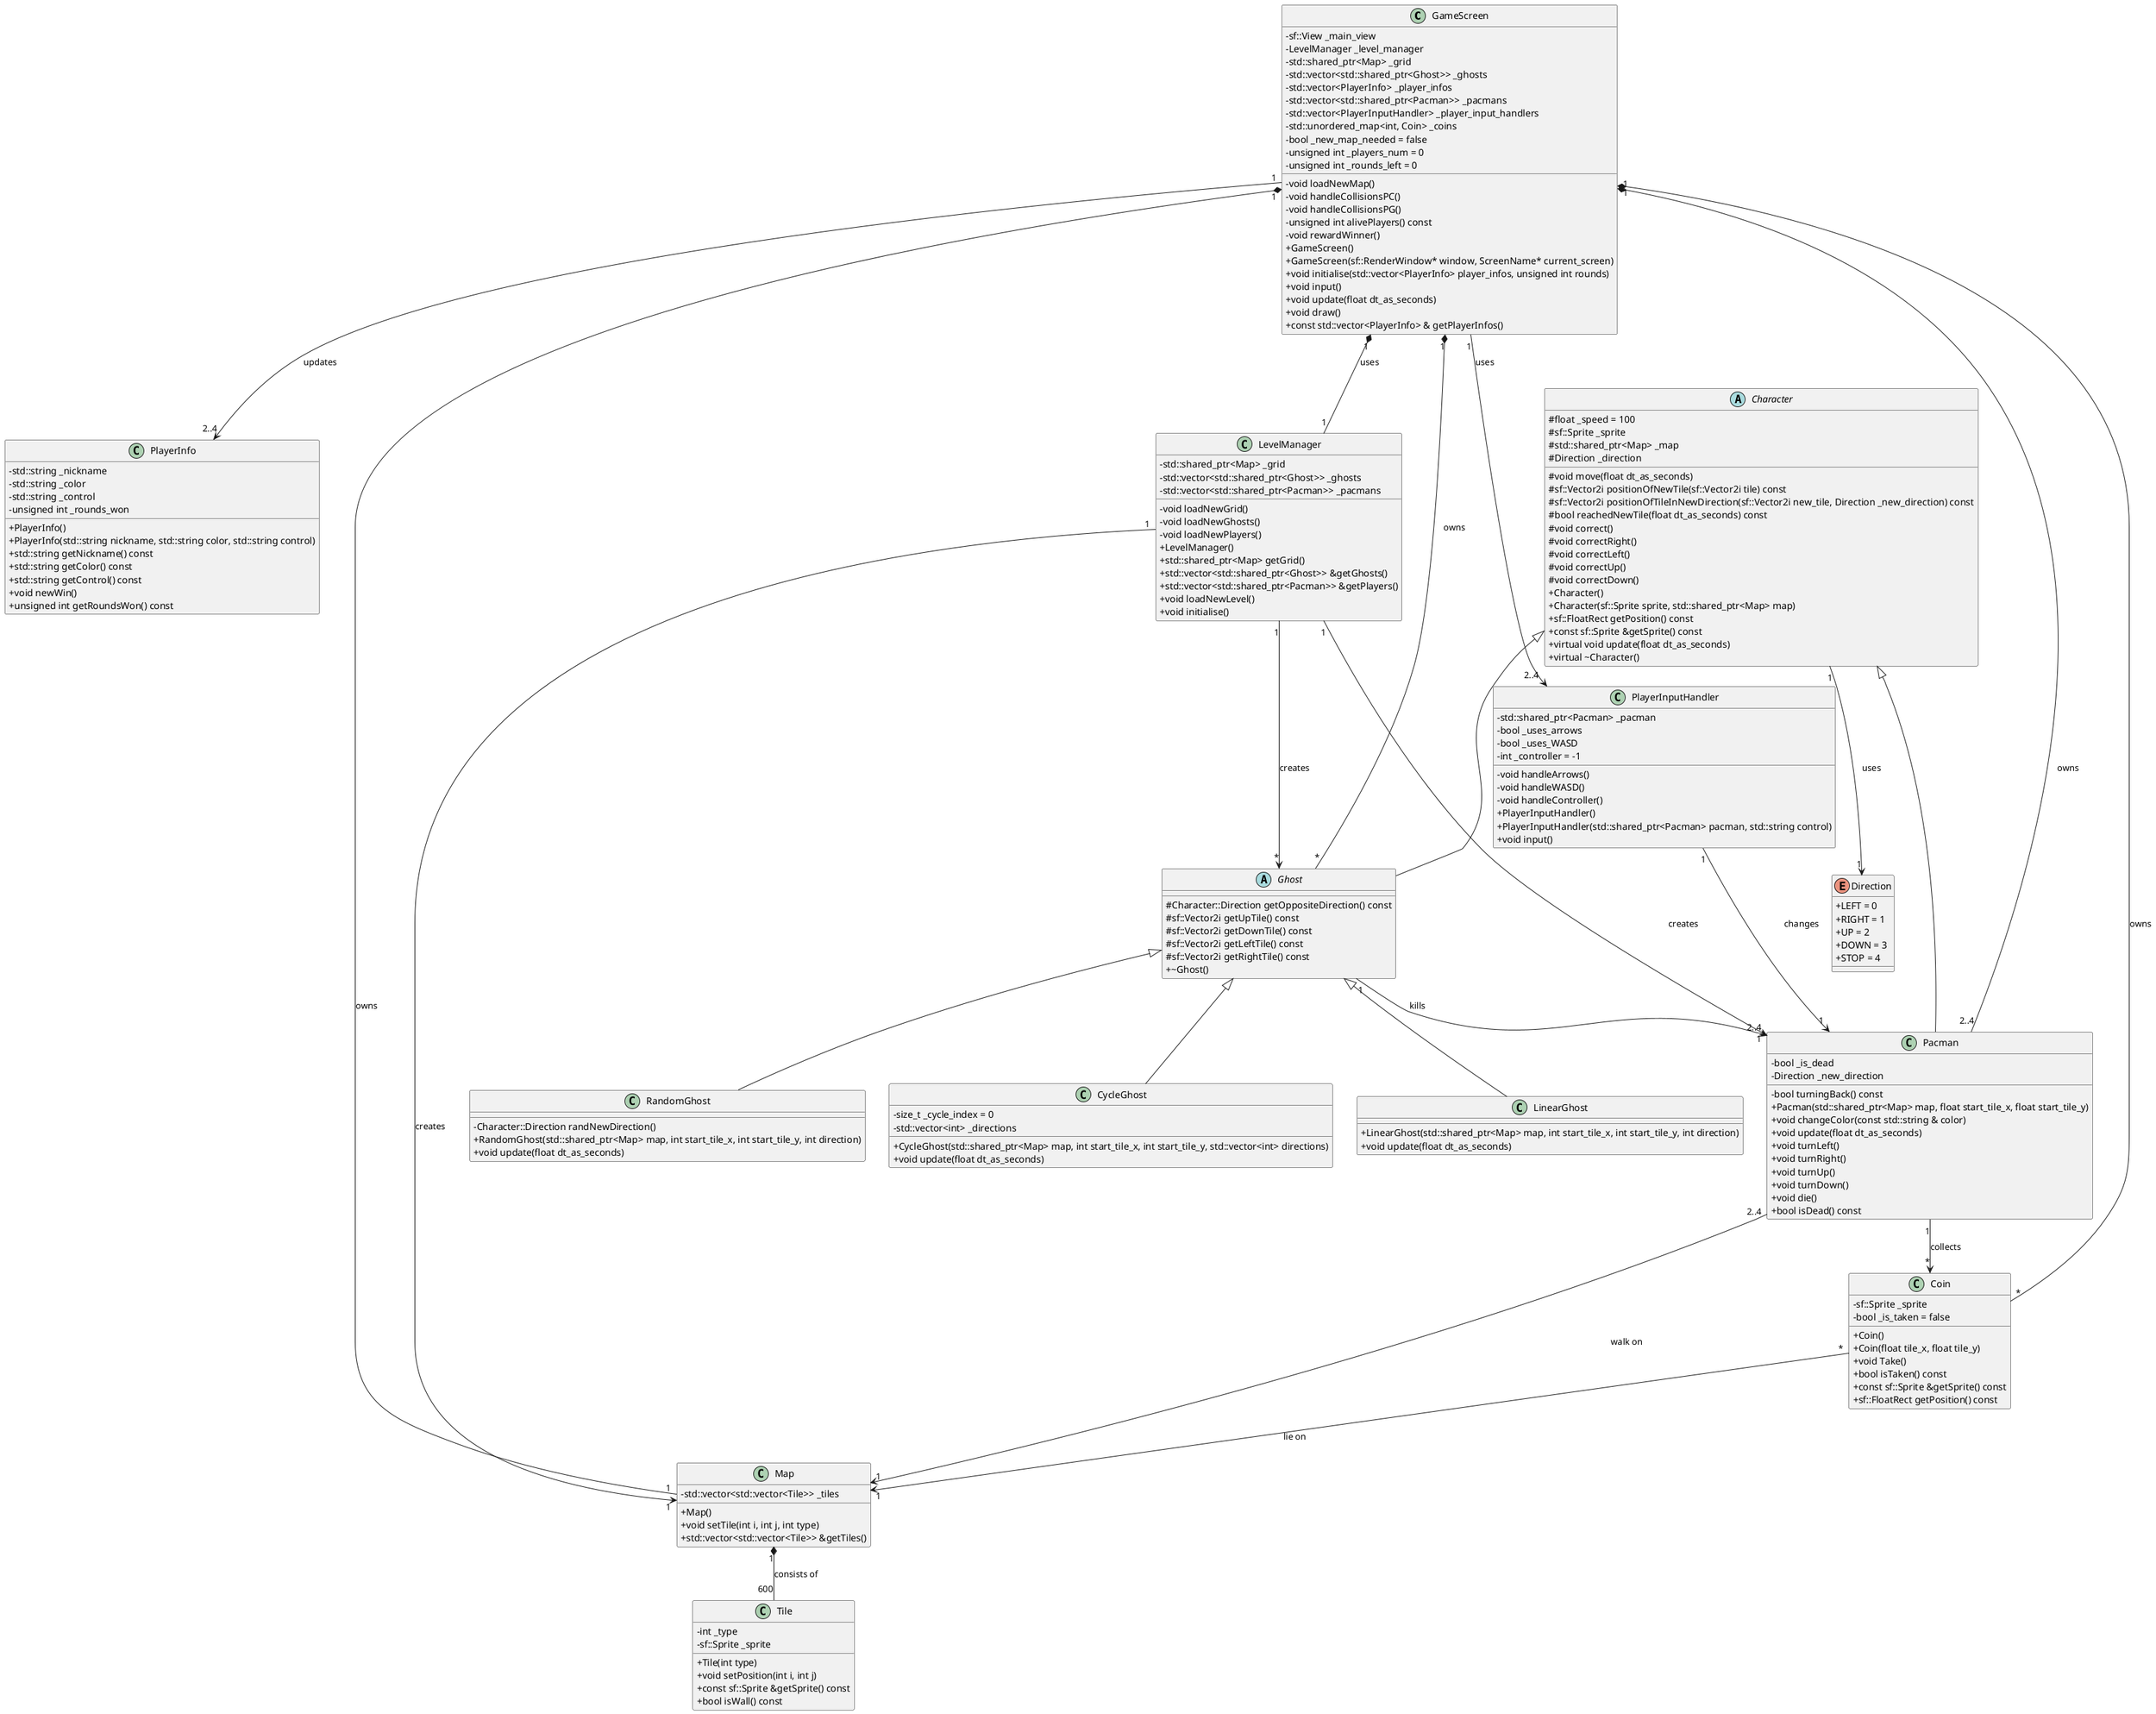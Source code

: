 @startuml
skinparam classAttributeIconSize 0

class GameScreen {
    -sf::View _main_view
    -LevelManager _level_manager
    -std::shared_ptr<Map> _grid
    -std::vector<std::shared_ptr<Ghost>> _ghosts
    -std::vector<PlayerInfo> _player_infos
    -std::vector<std::shared_ptr<Pacman>> _pacmans
    -std::vector<PlayerInputHandler> _player_input_handlers
    -std::unordered_map<int, Coin> _coins
    -bool _new_map_needed = false
    -unsigned int _players_num = 0
    -unsigned int _rounds_left = 0

    -void loadNewMap()
    -void handleCollisionsPC()
    -void handleCollisionsPG()
    -unsigned int alivePlayers() const
    -void rewardWinner()
    +GameScreen()
    +GameScreen(sf::RenderWindow* window, ScreenName* current_screen)
    +void initialise(std::vector<PlayerInfo> player_infos, unsigned int rounds)
    +void input()
    +void update(float dt_as_seconds)
    +void draw()
    +const std::vector<PlayerInfo> & getPlayerInfos()
}

GameScreen "1" --> "2..4" PlayerInfo : updates

class PlayerInfo {
    -std::string _nickname
    -std::string _color
    -std::string _control
    -unsigned int _rounds_won

    +PlayerInfo()
    +PlayerInfo(std::string nickname, std::string color, std::string control)
    +std::string getNickname() const
    +std::string getColor() const
    +std::string getControl() const
    +void newWin()
    +unsigned int getRoundsWon() const
}

GameScreen "1" --> "2..4" PlayerInputHandler : uses

class PlayerInputHandler {
    -std::shared_ptr<Pacman> _pacman
    -bool _uses_arrows
    -bool _uses_WASD
    -int _controller = -1

    -void handleArrows()
    -void handleWASD()
    -void handleController()
    +PlayerInputHandler()
    +PlayerInputHandler(std::shared_ptr<Pacman> pacman, std::string control)
    +void input()
}

enum Direction {
    +LEFT = 0
    +RIGHT = 1
    +UP = 2
    +DOWN = 3
    +STOP = 4
}

Character "1" --> "1" Direction : uses

abstract class Character {
    #float _speed = 100
    #sf::Sprite _sprite
    #std::shared_ptr<Map> _map
    #Direction _direction

    #void move(float dt_as_seconds)
    #sf::Vector2i positionOfNewTile(sf::Vector2i tile) const
    #sf::Vector2i positionOfTileInNewDirection(sf::Vector2i new_tile, Direction _new_direction) const
    #bool reachedNewTile(float dt_as_seconds) const
    #void correct()
    #void correctRight()
    #void correctLeft()
    #void correctUp()
    #void correctDown()
    +Character()
    +Character(sf::Sprite sprite, std::shared_ptr<Map> map)
    +sf::FloatRect getPosition() const
    +const sf::Sprite &getSprite() const
    +virtual void update(float dt_as_seconds)
    +virtual ~Character()
}

Character <|-- Pacman
PlayerInputHandler "1" --> "1" Pacman : changes
GameScreen "1" *-- "2..4" Pacman : owns

class Pacman {
    -bool _is_dead
    -Direction _new_direction

    -bool turningBack() const
    +Pacman(std::shared_ptr<Map> map, float start_tile_x, float start_tile_y)
    +void changeColor(const std::string & color)
    +void update(float dt_as_seconds)
    +void turnLeft()
    +void turnRight()
    +void turnUp()
    +void turnDown()
    +void die()
    +bool isDead() const
}

Character <|-- Ghost
GameScreen "1" *-- "*" Ghost : owns
Ghost "1" --> "1" Pacman : kills

abstract class Ghost {
    #Character::Direction getOppositeDirection() const
    #sf::Vector2i getUpTile() const
    #sf::Vector2i getDownTile() const
    #sf::Vector2i getLeftTile() const
    #sf::Vector2i getRightTile() const
    +~Ghost()
}

Ghost <|-- CycleGhost

class CycleGhost {
    -size_t _cycle_index = 0
    -std::vector<int> _directions

    +CycleGhost(std::shared_ptr<Map> map, int start_tile_x, int start_tile_y, std::vector<int> directions)
    +void update(float dt_as_seconds)
}

Ghost <|-- LinearGhost

class LinearGhost {
    +LinearGhost(std::shared_ptr<Map> map, int start_tile_x, int start_tile_y, int direction)
    +void update(float dt_as_seconds)
}

Ghost <|-- RandomGhost

class RandomGhost {
    -Character::Direction randNewDirection()
    +RandomGhost(std::shared_ptr<Map> map, int start_tile_x, int start_tile_y, int direction)
    +void update(float dt_as_seconds)
}

GameScreen "1" *-- "1" LevelManager : uses
LevelManager "1" --> "2..4" Pacman : creates
LevelManager "1" --> "*" Ghost : creates
LevelManager "1" --> "1" Map : creates

class LevelManager {
    -std::shared_ptr<Map> _grid
    -std::vector<std::shared_ptr<Ghost>> _ghosts
    -std::vector<std::shared_ptr<Pacman>> _pacmans

    -void loadNewGrid()
    -void loadNewGhosts()
    -void loadNewPlayers()
    +LevelManager()
    +std::shared_ptr<Map> getGrid()
    +std::vector<std::shared_ptr<Ghost>> &getGhosts()
    +std::vector<std::shared_ptr<Pacman>> &getPlayers()
    +void loadNewLevel()
    +void initialise()
}

GameScreen "1" *-- "1" Map : owns
Pacman "2..4" --> "1" Map : walk on

class Map {
    -std::vector<std::vector<Tile>> _tiles

    +Map()
    +void setTile(int i, int j, int type)
    +std::vector<std::vector<Tile>> &getTiles()
}

Map "1" *-- "600" Tile : consists of

class Tile {
    -int _type
    -sf::Sprite _sprite

    +Tile(int type)
    +void setPosition(int i, int j)
    +const sf::Sprite &getSprite() const
    +bool isWall() const
}

GameScreen "1" *-- "*" Coin : owns
Coin "*" --> "1" Map : lie on
Pacman "1" --> "*" Coin : collects

class Coin {
    -sf::Sprite _sprite
    -bool _is_taken = false

    +Coin()
    +Coin(float tile_x, float tile_y)
    +void Take()
    +bool isTaken() const
    +const sf::Sprite &getSprite() const
    +sf::FloatRect getPosition() const
}

@enduml